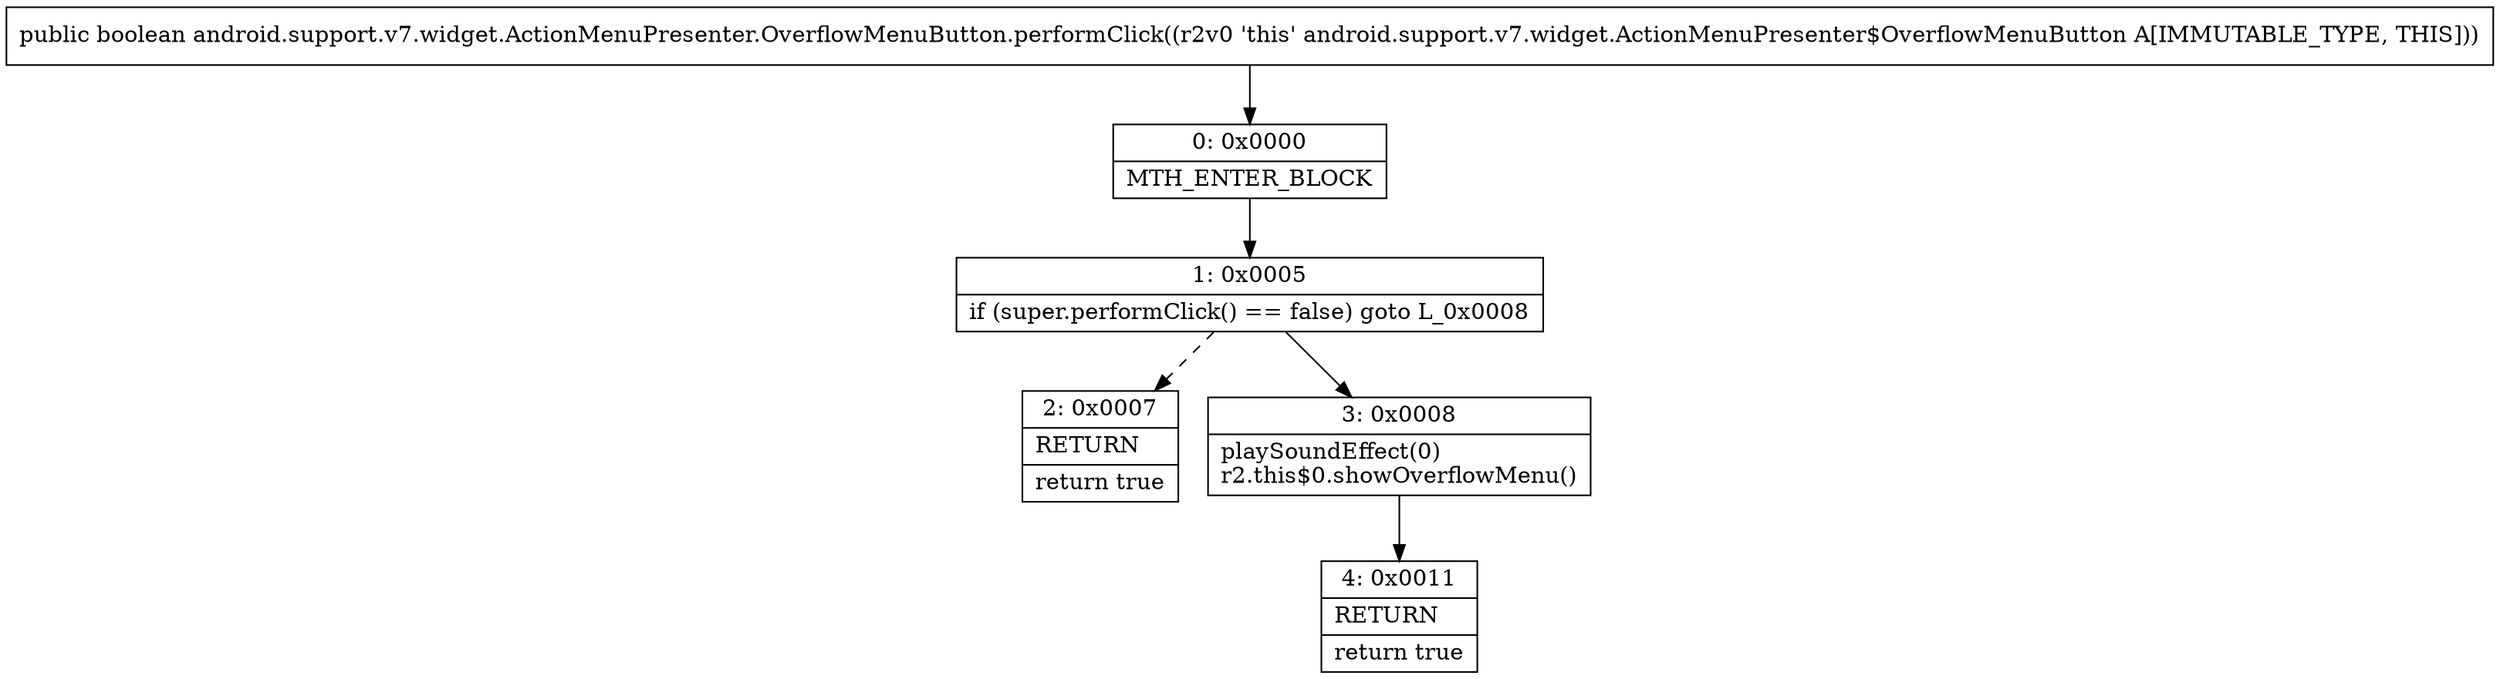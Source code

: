 digraph "CFG forandroid.support.v7.widget.ActionMenuPresenter.OverflowMenuButton.performClick()Z" {
Node_0 [shape=record,label="{0\:\ 0x0000|MTH_ENTER_BLOCK\l}"];
Node_1 [shape=record,label="{1\:\ 0x0005|if (super.performClick() == false) goto L_0x0008\l}"];
Node_2 [shape=record,label="{2\:\ 0x0007|RETURN\l|return true\l}"];
Node_3 [shape=record,label="{3\:\ 0x0008|playSoundEffect(0)\lr2.this$0.showOverflowMenu()\l}"];
Node_4 [shape=record,label="{4\:\ 0x0011|RETURN\l|return true\l}"];
MethodNode[shape=record,label="{public boolean android.support.v7.widget.ActionMenuPresenter.OverflowMenuButton.performClick((r2v0 'this' android.support.v7.widget.ActionMenuPresenter$OverflowMenuButton A[IMMUTABLE_TYPE, THIS])) }"];
MethodNode -> Node_0;
Node_0 -> Node_1;
Node_1 -> Node_2[style=dashed];
Node_1 -> Node_3;
Node_3 -> Node_4;
}

